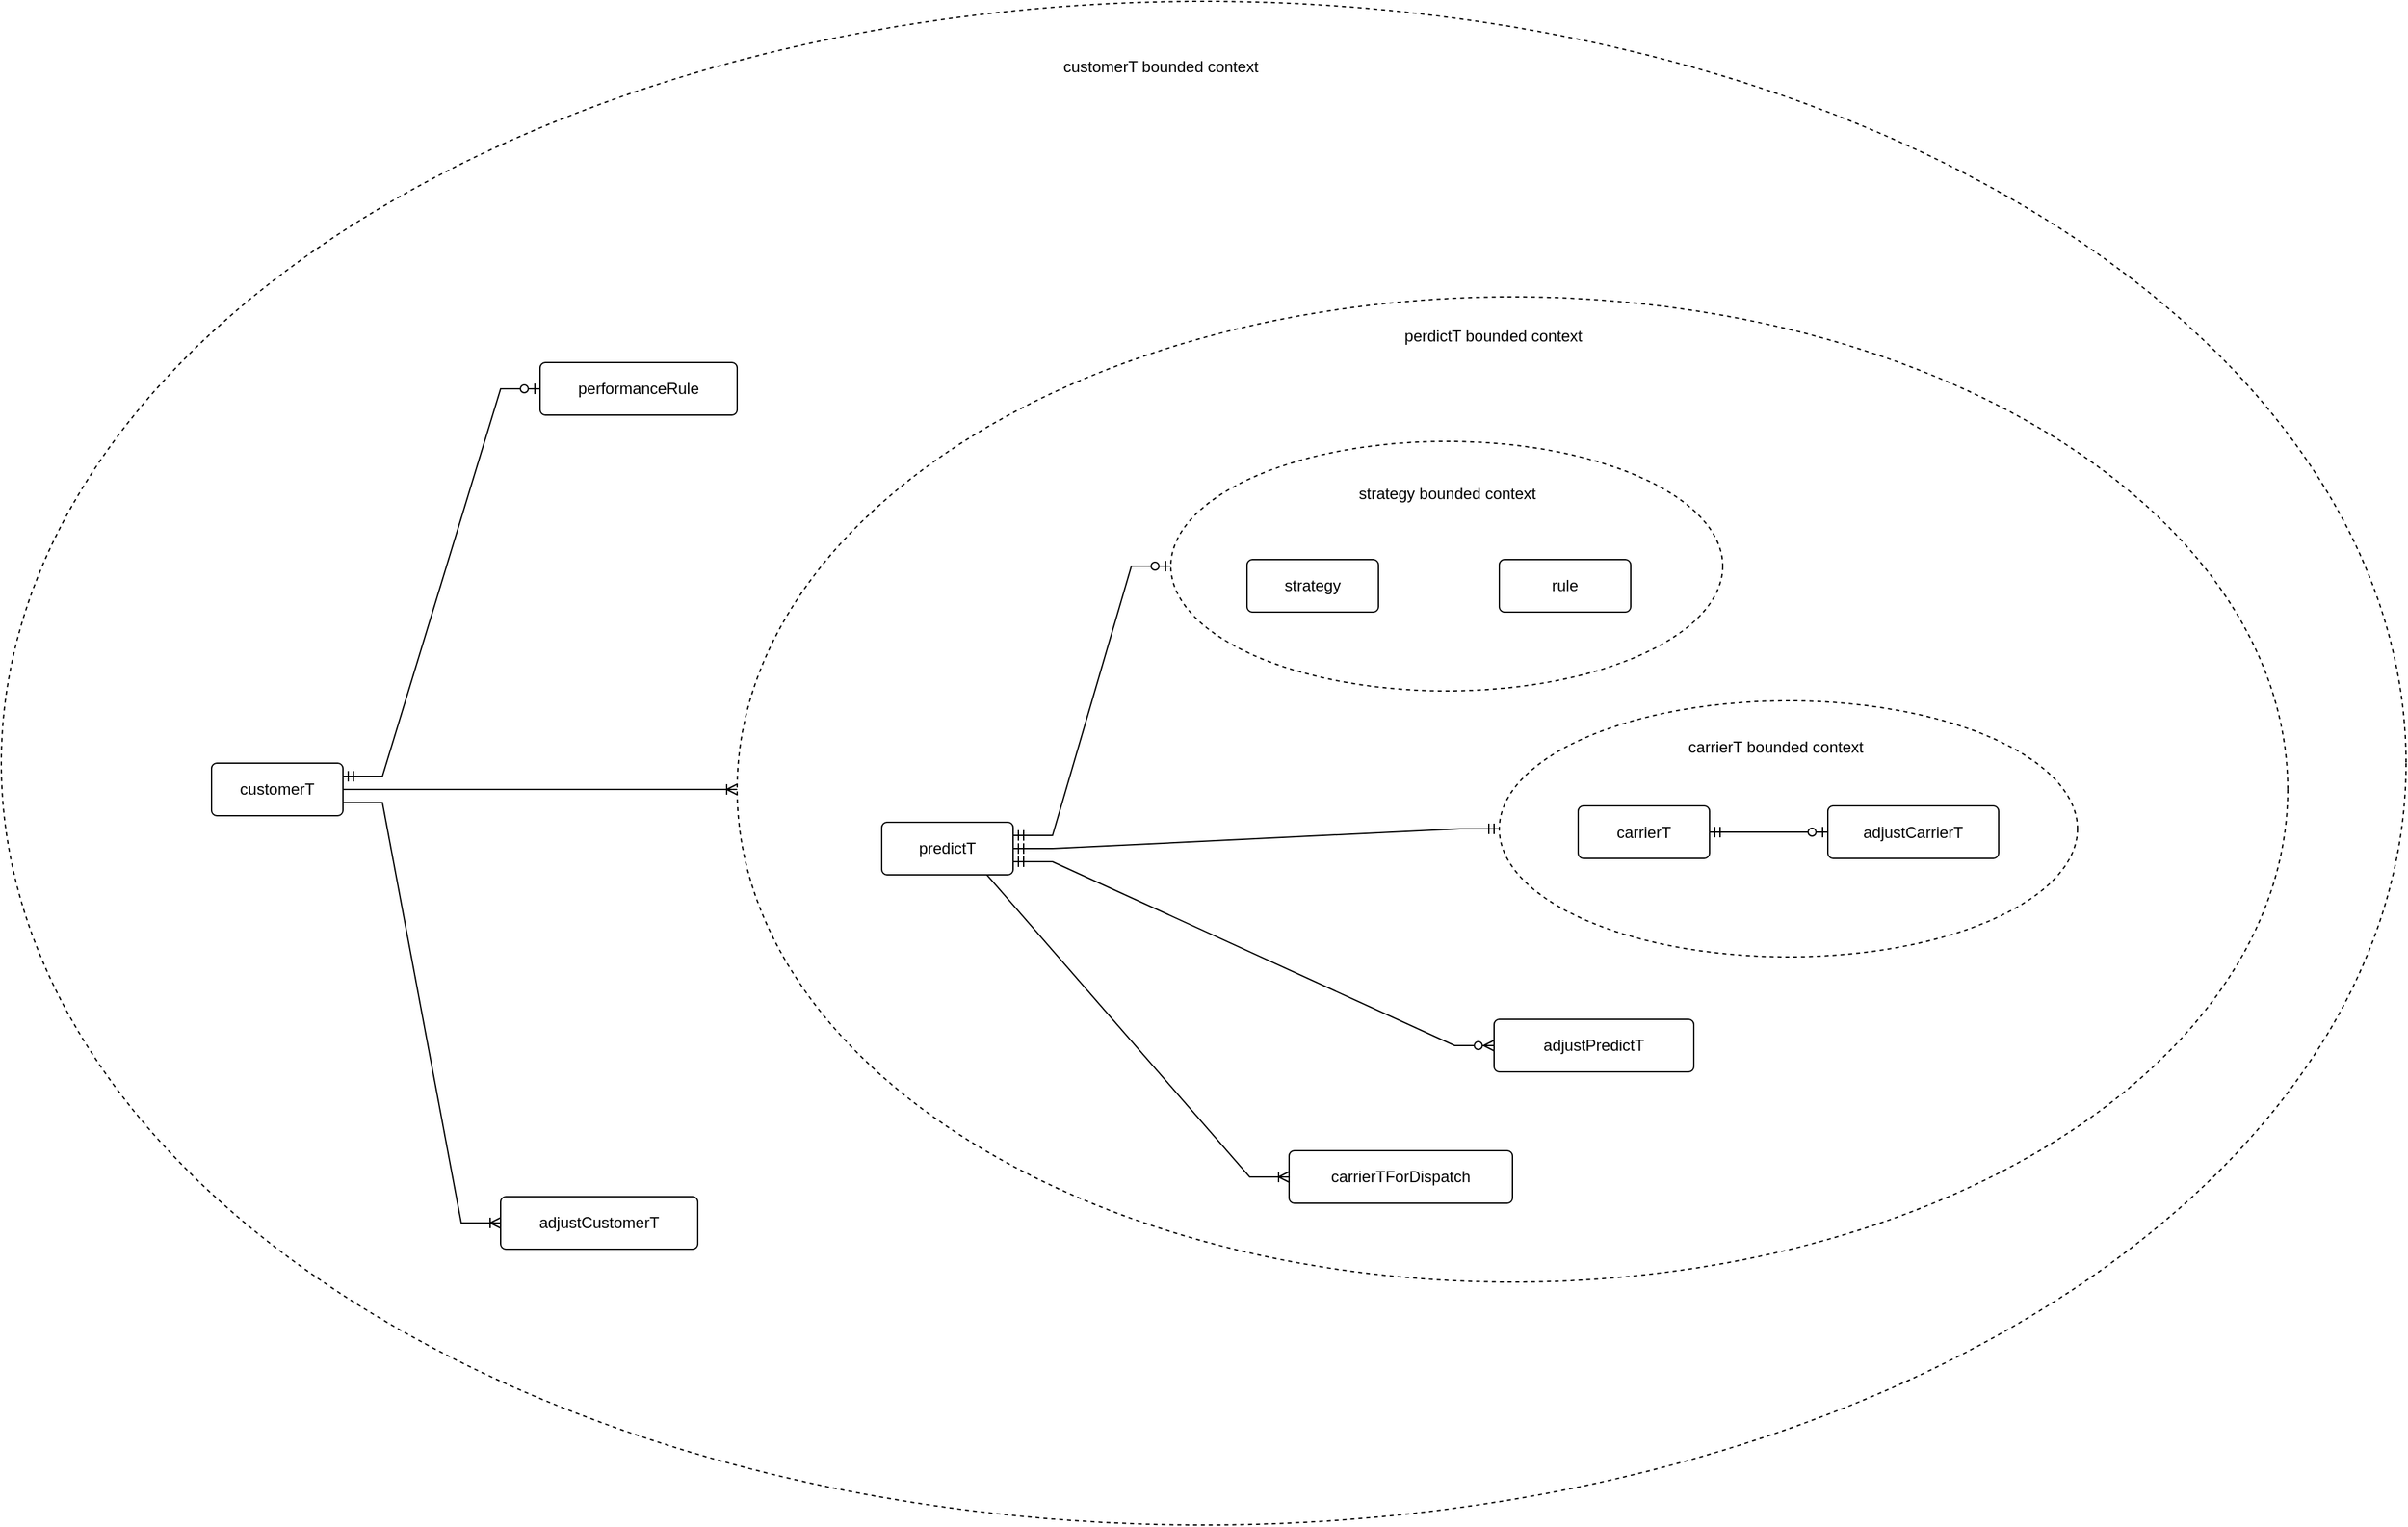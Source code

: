 <mxfile version="22.1.7" type="github">
  <diagram name="第 1 页" id="Sy9umP3xg3mDAJ2cGHKU">
    <mxGraphModel dx="4007" dy="2749" grid="1" gridSize="10" guides="1" tooltips="1" connect="1" arrows="1" fold="1" page="1" pageScale="1" pageWidth="827" pageHeight="1169" math="0" shadow="0">
      <root>
        <mxCell id="0" />
        <mxCell id="1" parent="0" />
        <mxCell id="5gtfUiYYgIrYR47HqZrA-16" value="" style="ellipse;whiteSpace=wrap;html=1;align=center;dashed=1;" vertex="1" parent="1">
          <mxGeometry x="-180" y="-390" width="1830" height="1160" as="geometry" />
        </mxCell>
        <mxCell id="5gtfUiYYgIrYR47HqZrA-20" value="" style="ellipse;whiteSpace=wrap;html=1;align=center;dashed=1;" vertex="1" parent="1">
          <mxGeometry x="380" y="-165" width="1180" height="750" as="geometry" />
        </mxCell>
        <mxCell id="5gtfUiYYgIrYR47HqZrA-49" value="" style="ellipse;whiteSpace=wrap;html=1;align=center;dashed=1;" vertex="1" parent="1">
          <mxGeometry x="960" y="142.5" width="440" height="195" as="geometry" />
        </mxCell>
        <mxCell id="5gtfUiYYgIrYR47HqZrA-47" value="" style="ellipse;whiteSpace=wrap;html=1;align=center;dashed=1;" vertex="1" parent="1">
          <mxGeometry x="710" y="-55" width="420" height="190" as="geometry" />
        </mxCell>
        <mxCell id="5gtfUiYYgIrYR47HqZrA-2" value="customerT" style="rounded=1;arcSize=10;whiteSpace=wrap;html=1;align=center;" vertex="1" parent="1">
          <mxGeometry x="-20" y="190" width="100" height="40" as="geometry" />
        </mxCell>
        <mxCell id="5gtfUiYYgIrYR47HqZrA-3" value="predictT" style="rounded=1;arcSize=10;whiteSpace=wrap;html=1;align=center;" vertex="1" parent="1">
          <mxGeometry x="490" y="235" width="100" height="40" as="geometry" />
        </mxCell>
        <mxCell id="5gtfUiYYgIrYR47HqZrA-5" value="carrierT" style="rounded=1;arcSize=10;whiteSpace=wrap;html=1;align=center;" vertex="1" parent="1">
          <mxGeometry x="1020" y="222.5" width="100" height="40" as="geometry" />
        </mxCell>
        <mxCell id="5gtfUiYYgIrYR47HqZrA-6" value="" style="edgeStyle=entityRelationEdgeStyle;fontSize=12;html=1;endArrow=ERmandOne;startArrow=ERmandOne;rounded=0;exitX=1;exitY=0.5;exitDx=0;exitDy=0;entryX=0;entryY=0.5;entryDx=0;entryDy=0;" edge="1" parent="1" source="5gtfUiYYgIrYR47HqZrA-3" target="5gtfUiYYgIrYR47HqZrA-49">
          <mxGeometry width="100" height="100" relative="1" as="geometry">
            <mxPoint x="766" y="350" as="sourcePoint" />
            <mxPoint x="910" y="335" as="targetPoint" />
          </mxGeometry>
        </mxCell>
        <mxCell id="5gtfUiYYgIrYR47HqZrA-7" value="" style="edgeStyle=entityRelationEdgeStyle;fontSize=12;html=1;endArrow=ERoneToMany;rounded=0;" edge="1" parent="1" source="5gtfUiYYgIrYR47HqZrA-2" target="5gtfUiYYgIrYR47HqZrA-20">
          <mxGeometry width="100" height="100" relative="1" as="geometry">
            <mxPoint x="10" y="50" as="sourcePoint" />
            <mxPoint x="350" y="160" as="targetPoint" />
          </mxGeometry>
        </mxCell>
        <mxCell id="5gtfUiYYgIrYR47HqZrA-9" value="" style="edgeStyle=entityRelationEdgeStyle;fontSize=12;html=1;endArrow=ERoneToMany;rounded=0;exitX=1;exitY=0.75;exitDx=0;exitDy=0;" edge="1" parent="1" source="5gtfUiYYgIrYR47HqZrA-2" target="5gtfUiYYgIrYR47HqZrA-12">
          <mxGeometry width="100" height="100" relative="1" as="geometry">
            <mxPoint y="210" as="sourcePoint" />
            <mxPoint x="50" y="300" as="targetPoint" />
            <Array as="points">
              <mxPoint x="30" y="290" />
              <mxPoint x="20" y="230" />
              <mxPoint x="60" y="290" />
              <mxPoint x="30" y="250" />
            </Array>
          </mxGeometry>
        </mxCell>
        <mxCell id="5gtfUiYYgIrYR47HqZrA-10" value="adjustCarrierT" style="rounded=1;arcSize=10;whiteSpace=wrap;html=1;align=center;" vertex="1" parent="1">
          <mxGeometry x="1210" y="222.5" width="130" height="40" as="geometry" />
        </mxCell>
        <mxCell id="5gtfUiYYgIrYR47HqZrA-12" value="adjustCustomerT" style="rounded=1;arcSize=10;whiteSpace=wrap;html=1;align=center;" vertex="1" parent="1">
          <mxGeometry x="200" y="520" width="150" height="40" as="geometry" />
        </mxCell>
        <mxCell id="5gtfUiYYgIrYR47HqZrA-13" value="adjustPredictT" style="rounded=1;arcSize=10;whiteSpace=wrap;html=1;align=center;" vertex="1" parent="1">
          <mxGeometry x="956" y="385" width="152" height="40" as="geometry" />
        </mxCell>
        <mxCell id="5gtfUiYYgIrYR47HqZrA-14" value="" style="edgeStyle=entityRelationEdgeStyle;fontSize=12;html=1;endArrow=ERoneToMany;rounded=0;exitX=0.5;exitY=1;exitDx=0;exitDy=0;" edge="1" parent="1" source="5gtfUiYYgIrYR47HqZrA-3" target="5gtfUiYYgIrYR47HqZrA-32">
          <mxGeometry width="100" height="100" relative="1" as="geometry">
            <mxPoint x="596" y="480" as="sourcePoint" />
            <mxPoint x="696" y="380" as="targetPoint" />
          </mxGeometry>
        </mxCell>
        <mxCell id="5gtfUiYYgIrYR47HqZrA-17" value="customerT bounded context" style="text;html=1;align=center;verticalAlign=middle;resizable=0;points=[];autosize=1;strokeColor=none;fillColor=none;" vertex="1" parent="1">
          <mxGeometry x="577" y="-360" width="250" height="40" as="geometry" />
        </mxCell>
        <mxCell id="5gtfUiYYgIrYR47HqZrA-18" value="performanceRule" style="rounded=1;arcSize=10;whiteSpace=wrap;html=1;align=center;" vertex="1" parent="1">
          <mxGeometry x="230" y="-115" width="150" height="40" as="geometry" />
        </mxCell>
        <mxCell id="5gtfUiYYgIrYR47HqZrA-21" value="perdictT bounded context" style="text;html=1;align=center;verticalAlign=middle;resizable=0;points=[];autosize=1;strokeColor=none;fillColor=none;" vertex="1" parent="1">
          <mxGeometry x="840" y="-155" width="230" height="40" as="geometry" />
        </mxCell>
        <mxCell id="5gtfUiYYgIrYR47HqZrA-26" value="strategy" style="rounded=1;arcSize=10;whiteSpace=wrap;html=1;align=center;" vertex="1" parent="1">
          <mxGeometry x="768" y="35" width="100" height="40" as="geometry" />
        </mxCell>
        <mxCell id="5gtfUiYYgIrYR47HqZrA-27" value="rule" style="rounded=1;arcSize=10;whiteSpace=wrap;html=1;align=center;" vertex="1" parent="1">
          <mxGeometry x="960" y="35" width="100" height="40" as="geometry" />
        </mxCell>
        <mxCell id="5gtfUiYYgIrYR47HqZrA-32" value="carrierTForDispatch" style="rounded=1;arcSize=10;whiteSpace=wrap;html=1;align=center;" vertex="1" parent="1">
          <mxGeometry x="800" y="485" width="170" height="40" as="geometry" />
        </mxCell>
        <mxCell id="5gtfUiYYgIrYR47HqZrA-34" value="" style="edgeStyle=entityRelationEdgeStyle;fontSize=12;html=1;endArrow=ERzeroToOne;startArrow=ERmandOne;rounded=0;exitX=1;exitY=0.25;exitDx=0;exitDy=0;" edge="1" parent="1" source="5gtfUiYYgIrYR47HqZrA-2" target="5gtfUiYYgIrYR47HqZrA-18">
          <mxGeometry width="100" height="100" relative="1" as="geometry">
            <mxPoint x="30" y="100" as="sourcePoint" />
            <mxPoint x="180" y="-20" as="targetPoint" />
          </mxGeometry>
        </mxCell>
        <mxCell id="5gtfUiYYgIrYR47HqZrA-35" value="" style="edgeStyle=entityRelationEdgeStyle;fontSize=12;html=1;endArrow=ERzeroToOne;startArrow=ERmandOne;rounded=0;exitX=1;exitY=0.25;exitDx=0;exitDy=0;entryX=0;entryY=0.5;entryDx=0;entryDy=0;" edge="1" parent="1" source="5gtfUiYYgIrYR47HqZrA-3" target="5gtfUiYYgIrYR47HqZrA-47">
          <mxGeometry width="100" height="100" relative="1" as="geometry">
            <mxPoint x="-110" y="75" as="sourcePoint" />
            <mxPoint x="650" y="265" as="targetPoint" />
          </mxGeometry>
        </mxCell>
        <mxCell id="5gtfUiYYgIrYR47HqZrA-39" value="" style="edgeStyle=entityRelationEdgeStyle;fontSize=12;html=1;endArrow=ERzeroToMany;startArrow=ERmandOne;rounded=0;exitX=1;exitY=0.75;exitDx=0;exitDy=0;" edge="1" parent="1" source="5gtfUiYYgIrYR47HqZrA-3" target="5gtfUiYYgIrYR47HqZrA-13">
          <mxGeometry width="100" height="100" relative="1" as="geometry">
            <mxPoint x="600" y="485" as="sourcePoint" />
            <mxPoint x="700" y="385" as="targetPoint" />
          </mxGeometry>
        </mxCell>
        <mxCell id="5gtfUiYYgIrYR47HqZrA-42" value="" style="edgeStyle=entityRelationEdgeStyle;fontSize=12;html=1;endArrow=ERzeroToOne;startArrow=ERmandOne;rounded=0;exitX=1;exitY=0.5;exitDx=0;exitDy=0;entryX=0;entryY=0.5;entryDx=0;entryDy=0;" edge="1" parent="1" source="5gtfUiYYgIrYR47HqZrA-5" target="5gtfUiYYgIrYR47HqZrA-10">
          <mxGeometry width="100" height="100" relative="1" as="geometry">
            <mxPoint x="1180" y="247.5" as="sourcePoint" />
            <mxPoint x="1280" y="147.5" as="targetPoint" />
          </mxGeometry>
        </mxCell>
        <mxCell id="5gtfUiYYgIrYR47HqZrA-48" value="strategy bounded context" style="text;html=1;align=center;verticalAlign=middle;resizable=0;points=[];autosize=1;strokeColor=none;fillColor=none;" vertex="1" parent="1">
          <mxGeometry x="805" y="-35" width="230" height="40" as="geometry" />
        </mxCell>
        <mxCell id="5gtfUiYYgIrYR47HqZrA-50" value="carrierT bounded context" style="text;html=1;align=center;verticalAlign=middle;resizable=0;points=[];autosize=1;strokeColor=none;fillColor=none;" vertex="1" parent="1">
          <mxGeometry x="1060" y="157.5" width="220" height="40" as="geometry" />
        </mxCell>
      </root>
    </mxGraphModel>
  </diagram>
</mxfile>
